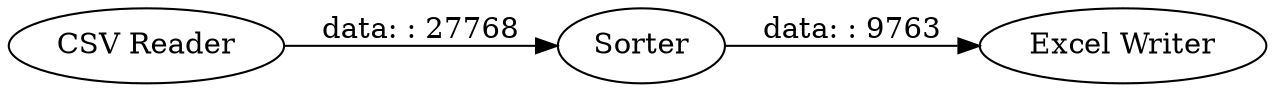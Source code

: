digraph {
	"9218990702352693596_3" [label="Excel Writer"]
	"9218990702352693596_2" [label=Sorter]
	"9218990702352693596_1" [label="CSV Reader"]
	"9218990702352693596_2" -> "9218990702352693596_3" [label="data: : 9763"]
	"9218990702352693596_1" -> "9218990702352693596_2" [label="data: : 27768"]
	rankdir=LR
}
